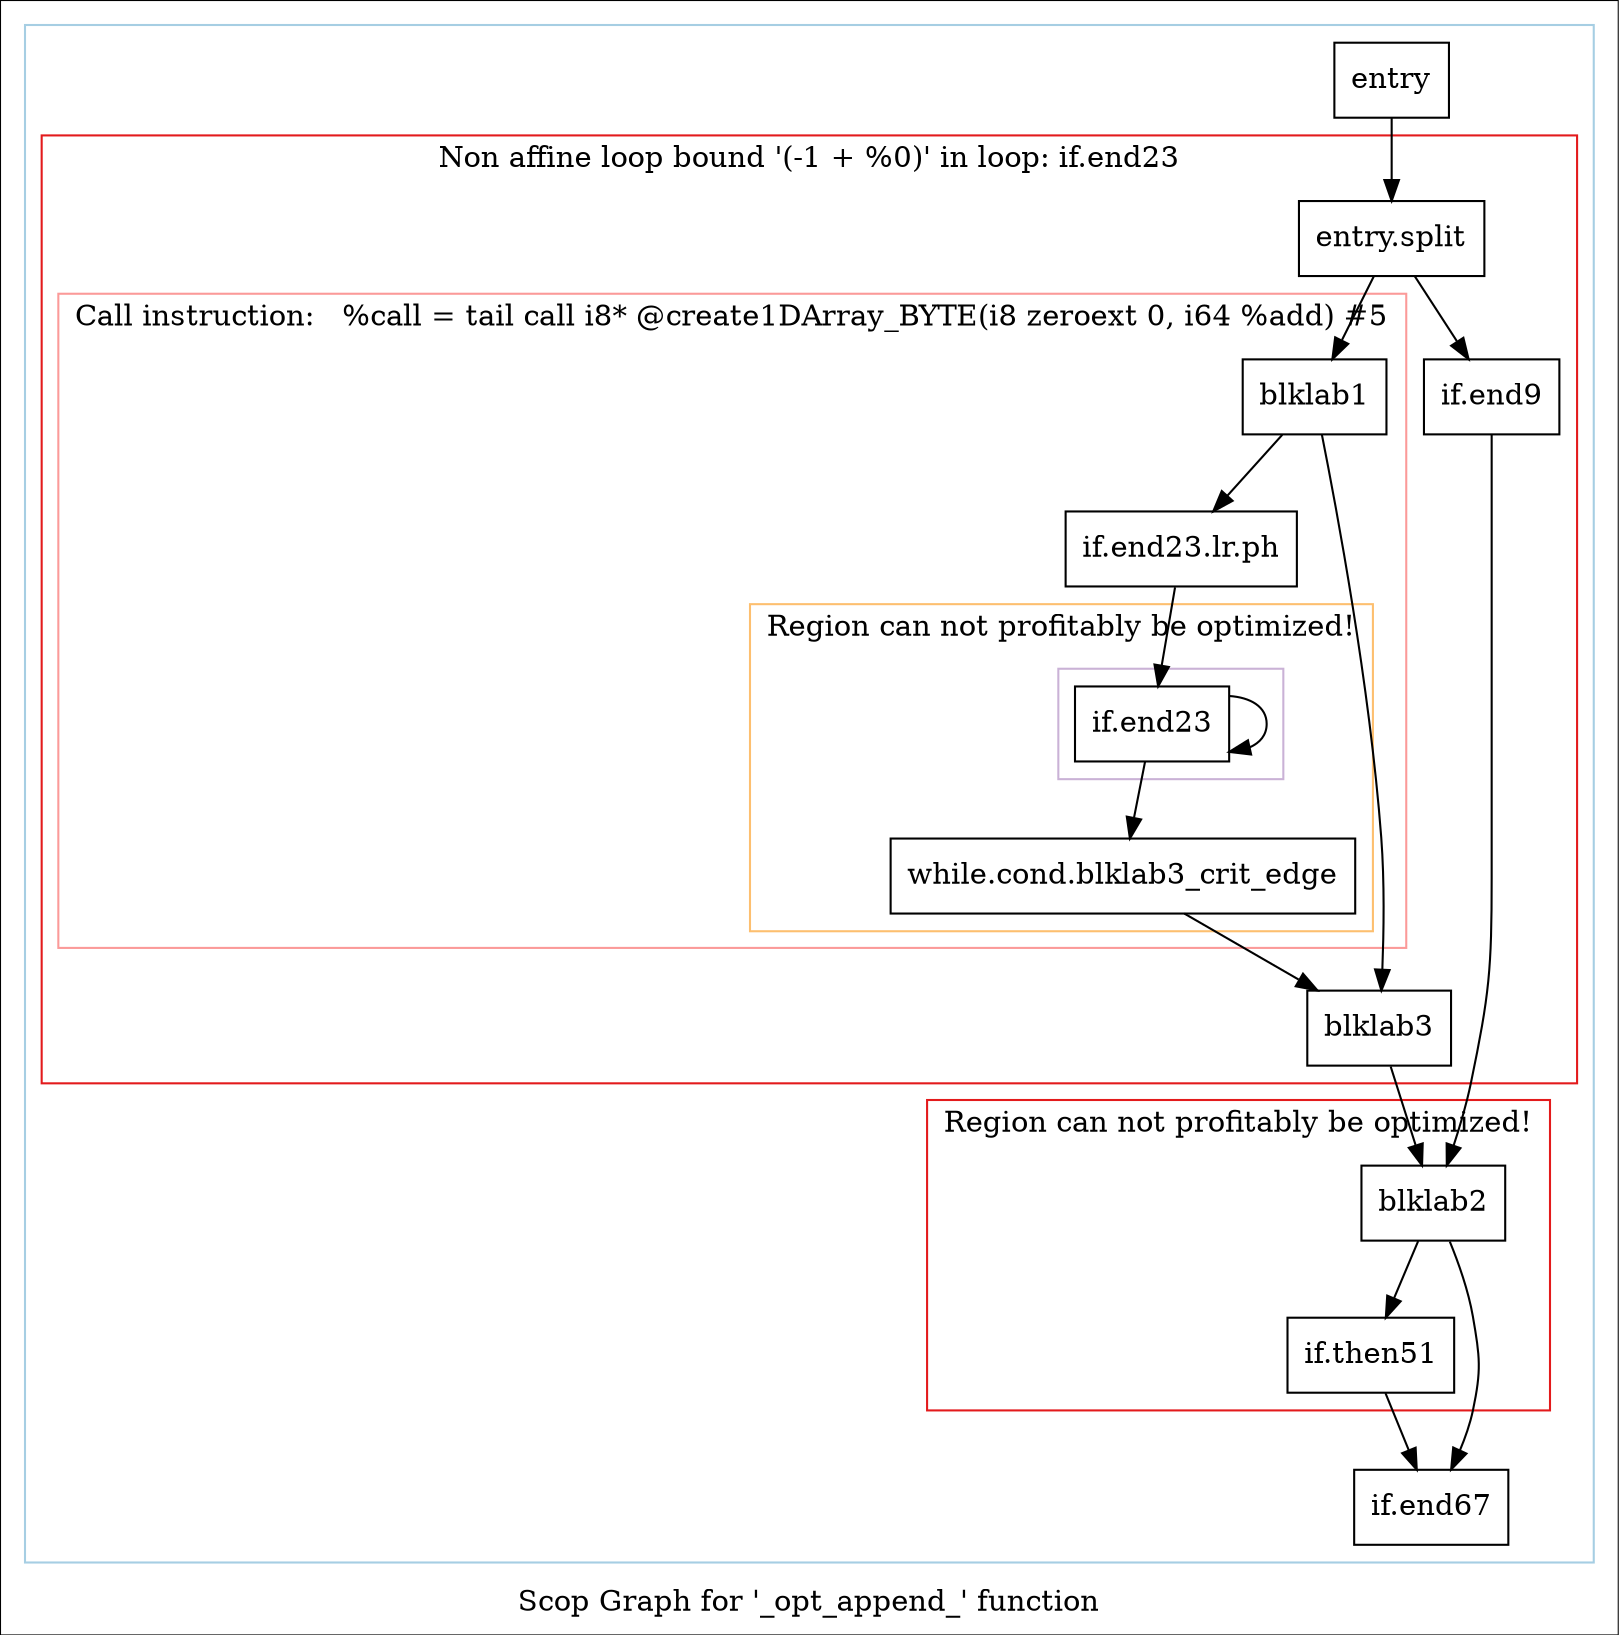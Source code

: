digraph "Scop Graph for '_opt_append_' function" {
	label="Scop Graph for '_opt_append_' function";

	Node0xd0cbc10 [shape=record,label="{entry}"];
	Node0xd0cbc10 -> Node0xd0a51b0;
	Node0xd0a51b0 [shape=record,label="{entry.split}"];
	Node0xd0a51b0 -> Node0xd0ca8f0;
	Node0xd0a51b0 -> Node0xcff9470;
	Node0xd0ca8f0 [shape=record,label="{if.end9}"];
	Node0xd0ca8f0 -> Node0xd110820;
	Node0xd110820 [shape=record,label="{blklab2}"];
	Node0xd110820 -> Node0xd0c4800;
	Node0xd110820 -> Node0xd0c0910;
	Node0xd0c4800 [shape=record,label="{if.then51}"];
	Node0xd0c4800 -> Node0xd0c0910;
	Node0xd0c0910 [shape=record,label="{if.end67}"];
	Node0xcff9470 [shape=record,label="{blklab1}"];
	Node0xcff9470 -> Node0xd0cd960;
	Node0xcff9470 -> Node0xd12c040;
	Node0xd0cd960 [shape=record,label="{if.end23.lr.ph}"];
	Node0xd0cd960 -> Node0xd114800;
	Node0xd114800 [shape=record,label="{if.end23}"];
	Node0xd114800 -> Node0xd114800[constraint=false];
	Node0xd114800 -> Node0xd0d5bc0;
	Node0xd0d5bc0 [shape=record,label="{while.cond.blklab3_crit_edge}"];
	Node0xd0d5bc0 -> Node0xd12c040;
	Node0xd12c040 [shape=record,label="{blklab3}"];
	Node0xd12c040 -> Node0xd110820;
	colorscheme = "paired12"
        subgraph cluster_0xd0abc10 {
          label = "";
          style = solid;
          color = 1
          subgraph cluster_0xd0fde50 {
            label = "Non affine loop bound '(-1 + %0)' in loop: if.end23";
            style = solid;
            color = 6
            subgraph cluster_0xd0cb400 {
              label = "Call instruction:   %call = tail call i8* @create1DArray_BYTE(i8 zeroext 0, i64 %add) #5";
              style = solid;
              color = 5
              subgraph cluster_0xd09dcb0 {
                label = "Region can not profitably be optimized!";
                style = solid;
                color = 7
                subgraph cluster_0xd0a42c0 {
                  label = "";
                  style = solid;
                  color = 9
                  Node0xd114800;
                }
                Node0xd0d5bc0;
              }
              Node0xcff9470;
              Node0xd0cd960;
            }
            Node0xd0a51b0;
            Node0xd0ca8f0;
            Node0xd12c040;
          }
          subgraph cluster_0xd12ada0 {
            label = "Region can not profitably be optimized!";
            style = solid;
            color = 6
            Node0xd110820;
            Node0xd0c4800;
          }
          Node0xd0cbc10;
          Node0xd0c0910;
        }
}
